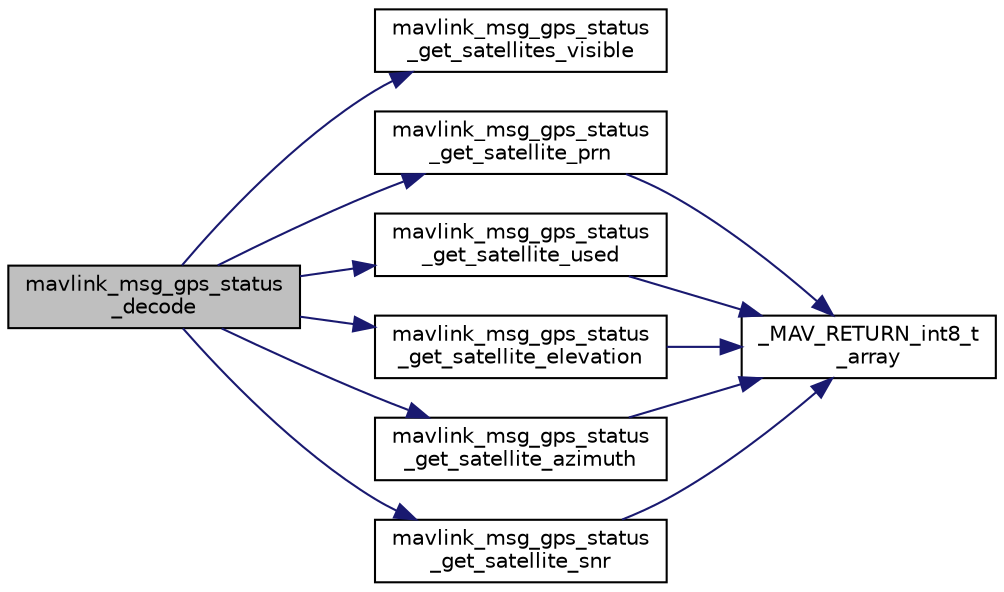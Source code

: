 digraph "mavlink_msg_gps_status_decode"
{
 // INTERACTIVE_SVG=YES
  edge [fontname="Helvetica",fontsize="10",labelfontname="Helvetica",labelfontsize="10"];
  node [fontname="Helvetica",fontsize="10",shape=record];
  rankdir="LR";
  Node1 [label="mavlink_msg_gps_status\l_decode",height=0.2,width=0.4,color="black", fillcolor="grey75", style="filled" fontcolor="black"];
  Node1 -> Node2 [color="midnightblue",fontsize="10",style="solid",fontname="Helvetica"];
  Node2 [label="mavlink_msg_gps_status\l_get_satellites_visible",height=0.2,width=0.4,color="black", fillcolor="white", style="filled",URL="$v0_89_2common_2mavlink__msg__gps__status_8h.html#a46e630b6ba9cdf45bf6eee11128f835d",tooltip="Send a gps_status message. "];
  Node1 -> Node3 [color="midnightblue",fontsize="10",style="solid",fontname="Helvetica"];
  Node3 [label="mavlink_msg_gps_status\l_get_satellite_prn",height=0.2,width=0.4,color="black", fillcolor="white", style="filled",URL="$v0_89_2common_2mavlink__msg__gps__status_8h.html#a53bcafc102ed5270fa1f29e361a57fb9",tooltip="Get field satellite_prn from gps_status message. "];
  Node3 -> Node4 [color="midnightblue",fontsize="10",style="solid",fontname="Helvetica"];
  Node4 [label="_MAV_RETURN_int8_t\l_array",height=0.2,width=0.4,color="black", fillcolor="white", style="filled",URL="$v0_89_2protocol_8h.html#a376f7eb3a7e5c20aac470d3571efdf00"];
  Node1 -> Node5 [color="midnightblue",fontsize="10",style="solid",fontname="Helvetica"];
  Node5 [label="mavlink_msg_gps_status\l_get_satellite_used",height=0.2,width=0.4,color="black", fillcolor="white", style="filled",URL="$v0_89_2common_2mavlink__msg__gps__status_8h.html#aed6a2497d81a440625b4fd788c431734",tooltip="Get field satellite_used from gps_status message. "];
  Node5 -> Node4 [color="midnightblue",fontsize="10",style="solid",fontname="Helvetica"];
  Node1 -> Node6 [color="midnightblue",fontsize="10",style="solid",fontname="Helvetica"];
  Node6 [label="mavlink_msg_gps_status\l_get_satellite_elevation",height=0.2,width=0.4,color="black", fillcolor="white", style="filled",URL="$v0_89_2common_2mavlink__msg__gps__status_8h.html#afcedbd26afa19c9af632f98f012ea690",tooltip="Get field satellite_elevation from gps_status message. "];
  Node6 -> Node4 [color="midnightblue",fontsize="10",style="solid",fontname="Helvetica"];
  Node1 -> Node7 [color="midnightblue",fontsize="10",style="solid",fontname="Helvetica"];
  Node7 [label="mavlink_msg_gps_status\l_get_satellite_azimuth",height=0.2,width=0.4,color="black", fillcolor="white", style="filled",URL="$v0_89_2common_2mavlink__msg__gps__status_8h.html#a0839d6c5d7d8f90f7a8015dcd9e9df9c",tooltip="Get field satellite_azimuth from gps_status message. "];
  Node7 -> Node4 [color="midnightblue",fontsize="10",style="solid",fontname="Helvetica"];
  Node1 -> Node8 [color="midnightblue",fontsize="10",style="solid",fontname="Helvetica"];
  Node8 [label="mavlink_msg_gps_status\l_get_satellite_snr",height=0.2,width=0.4,color="black", fillcolor="white", style="filled",URL="$v0_89_2common_2mavlink__msg__gps__status_8h.html#ace15425b97a09125dea93b5bc9342384",tooltip="Get field satellite_snr from gps_status message. "];
  Node8 -> Node4 [color="midnightblue",fontsize="10",style="solid",fontname="Helvetica"];
}
